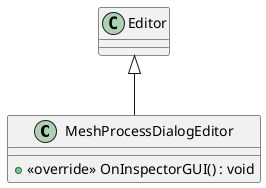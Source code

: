 @startuml
class MeshProcessDialogEditor {
    + <<override>> OnInspectorGUI() : void
}
Editor <|-- MeshProcessDialogEditor
@enduml
